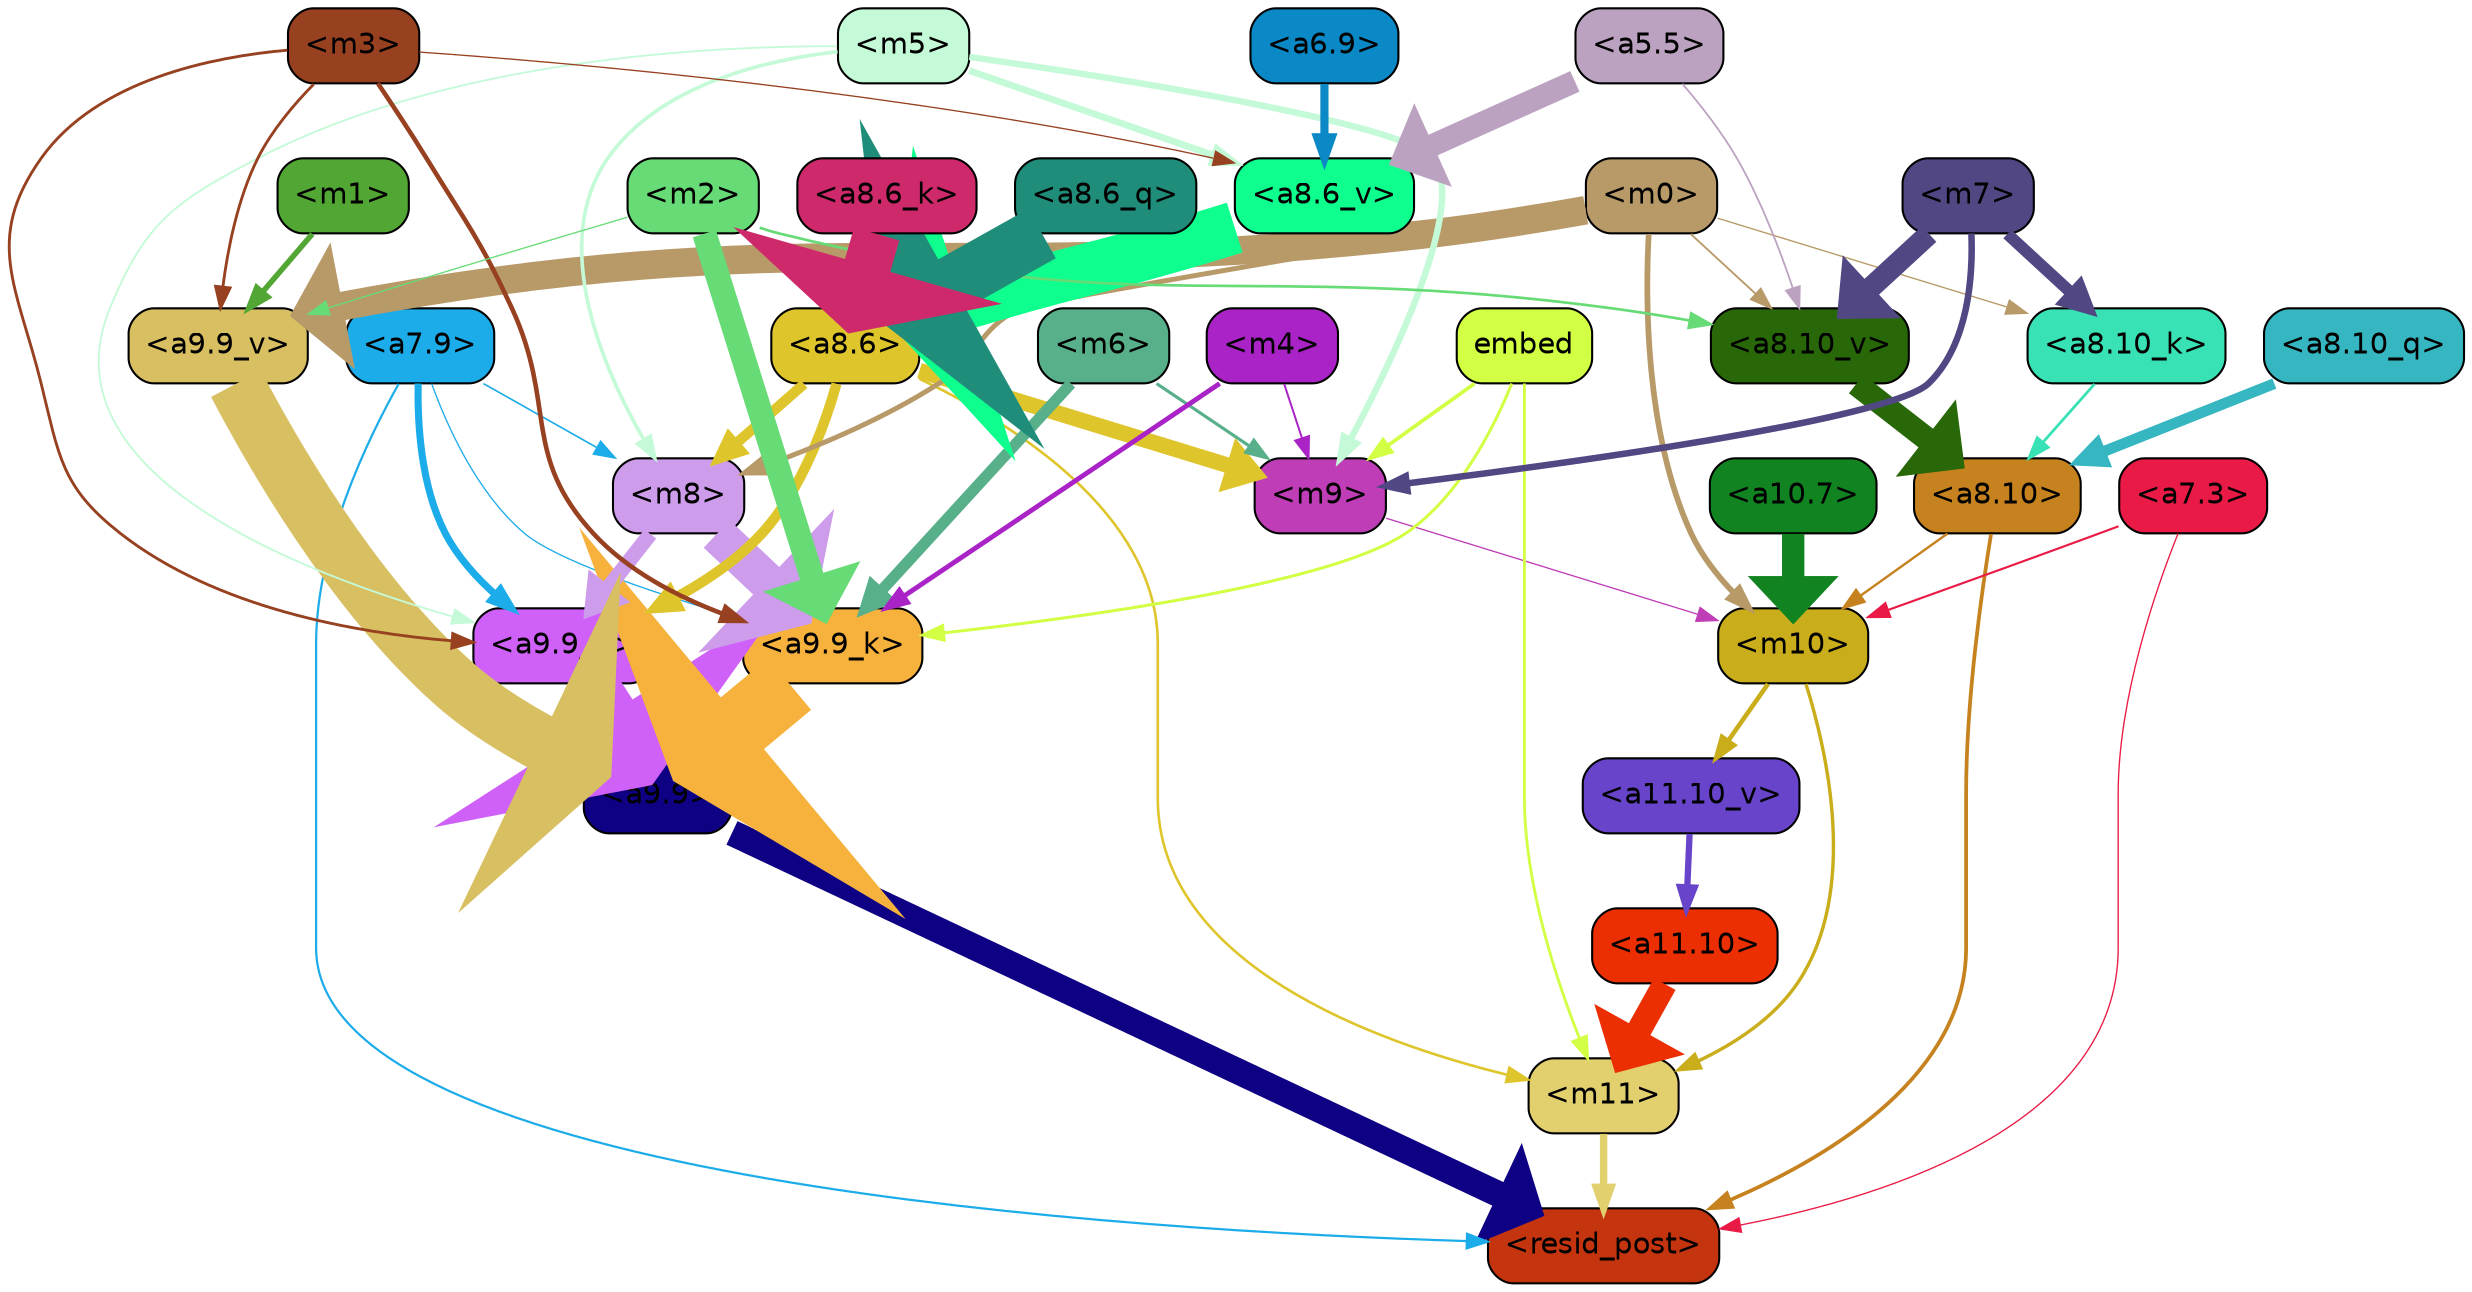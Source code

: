 strict digraph "" {
	graph [bgcolor=transparent,
		layout=dot,
		overlap=false,
		splines=true
	];
	"<m11>"	[color=black,
		fillcolor="#e2cf6e",
		fontname=Helvetica,
		shape=box,
		style="filled, rounded"];
	"<resid_post>"	[color=black,
		fillcolor="#c4350f",
		fontname=Helvetica,
		shape=box,
		style="filled, rounded"];
	"<m11>" -> "<resid_post>"	[color="#e2cf6e",
		penwidth=3.564229369163513];
	"<a9.9>"	[color=black,
		fillcolor="#0f0183",
		fontname=Helvetica,
		shape=box,
		style="filled, rounded"];
	"<a9.9>" -> "<resid_post>"	[color="#0f0183",
		penwidth=12.493714332580566];
	"<a8.10>"	[color=black,
		fillcolor="#c6821e",
		fontname=Helvetica,
		shape=box,
		style="filled, rounded"];
	"<a8.10>" -> "<resid_post>"	[color="#c6821e",
		penwidth=1.7969894409179688];
	"<m10>"	[color=black,
		fillcolor="#c9ad1b",
		fontname=Helvetica,
		shape=box,
		style="filled, rounded"];
	"<a8.10>" -> "<m10>"	[color="#c6821e",
		penwidth=1.1516046524047852];
	"<a7.9>"	[color=black,
		fillcolor="#1cace9",
		fontname=Helvetica,
		shape=box,
		style="filled, rounded"];
	"<a7.9>" -> "<resid_post>"	[color="#1cace9",
		penwidth=1.061915397644043];
	"<a9.9_q>"	[color=black,
		fillcolor="#cf61f8",
		fontname=Helvetica,
		shape=box,
		style="filled, rounded"];
	"<a7.9>" -> "<a9.9_q>"	[color="#1cace9",
		penwidth=3.4010400772094727];
	"<a9.9_k>"	[color=black,
		fillcolor="#f7b23d",
		fontname=Helvetica,
		shape=box,
		style="filled, rounded"];
	"<a7.9>" -> "<a9.9_k>"	[color="#1cace9",
		penwidth=0.6359977722167969];
	"<m8>"	[color=black,
		fillcolor="#cd9ceb",
		fontname=Helvetica,
		shape=box,
		style="filled, rounded"];
	"<a7.9>" -> "<m8>"	[color="#1cace9",
		penwidth=0.7847824096679688];
	"<a7.3>"	[color=black,
		fillcolor="#e91b46",
		fontname=Helvetica,
		shape=box,
		style="filled, rounded"];
	"<a7.3>" -> "<resid_post>"	[color="#e91b46",
		penwidth=0.6493911743164062];
	"<a7.3>" -> "<m10>"	[color="#e91b46",
		penwidth=1.0287714004516602];
	"<a11.10>"	[color=black,
		fillcolor="#ec2f03",
		fontname=Helvetica,
		shape=box,
		style="filled, rounded"];
	"<a11.10>" -> "<m11>"	[color="#ec2f03",
		penwidth=11.804504871368408];
	"<m10>" -> "<m11>"	[color="#c9ad1b",
		penwidth=1.6351637840270996];
	"<a11.10_v>"	[color=black,
		fillcolor="#6744ca",
		fontname=Helvetica,
		shape=box,
		style="filled, rounded"];
	"<m10>" -> "<a11.10_v>"	[color="#c9ad1b",
		penwidth=2.195528030395508];
	"<a8.6>"	[color=black,
		fillcolor="#dfc52c",
		fontname=Helvetica,
		shape=box,
		style="filled, rounded"];
	"<a8.6>" -> "<m11>"	[color="#dfc52c",
		penwidth=1.2564282417297363];
	"<m9>"	[color=black,
		fillcolor="#bf3db7",
		fontname=Helvetica,
		shape=box,
		style="filled, rounded"];
	"<a8.6>" -> "<m9>"	[color="#dfc52c",
		penwidth=7.538959503173828];
	"<a8.6>" -> "<a9.9_q>"	[color="#dfc52c",
		penwidth=4.915989875793457];
	"<a8.6>" -> "<m8>"	[color="#dfc52c",
		penwidth=4.953336715698242];
	embed	[color=black,
		fillcolor="#d2ff43",
		fontname=Helvetica,
		shape=box,
		style="filled, rounded"];
	embed -> "<m11>"	[color="#d2ff43",
		penwidth=1.3679008483886719];
	embed -> "<m9>"	[color="#d2ff43",
		penwidth=1.8025074005126953];
	embed -> "<a9.9_k>"	[color="#d2ff43",
		penwidth=1.4555702209472656];
	"<a11.10_v>" -> "<a11.10>"	[color="#6744ca",
		penwidth=3.037395477294922];
	"<a10.7>"	[color=black,
		fillcolor="#118320",
		fontname=Helvetica,
		shape=box,
		style="filled, rounded"];
	"<a10.7>" -> "<m10>"	[color="#118320",
		penwidth=10.747549057006836];
	"<m9>" -> "<m10>"	[color="#bf3db7",
		penwidth=0.6350235939025879];
	"<m0>"	[color=black,
		fillcolor="#b89968",
		fontname=Helvetica,
		shape=box,
		style="filled, rounded"];
	"<m0>" -> "<m10>"	[color="#b89968",
		penwidth=2.7613906860351562];
	"<a9.9_v>"	[color=black,
		fillcolor="#d8bf62",
		fontname=Helvetica,
		shape=box,
		style="filled, rounded"];
	"<m0>" -> "<a9.9_v>"	[color="#b89968",
		penwidth=13.730411529541016];
	"<m0>" -> "<m8>"	[color="#b89968",
		penwidth=2.381570816040039];
	"<a8.10_k>"	[color=black,
		fillcolor="#39e2b5",
		fontname=Helvetica,
		shape=box,
		style="filled, rounded"];
	"<m0>" -> "<a8.10_k>"	[color="#b89968",
		penwidth=0.6495761871337891];
	"<a8.10_v>"	[color=black,
		fillcolor="#286808",
		fontname=Helvetica,
		shape=box,
		style="filled, rounded"];
	"<m0>" -> "<a8.10_v>"	[color="#b89968",
		penwidth=0.8922653198242188];
	"<m7>"	[color=black,
		fillcolor="#504783",
		fontname=Helvetica,
		shape=box,
		style="filled, rounded"];
	"<m7>" -> "<m9>"	[color="#504783",
		penwidth=3.136892318725586];
	"<m7>" -> "<a8.10_k>"	[color="#504783",
		penwidth=5.668270111083984];
	"<m7>" -> "<a8.10_v>"	[color="#504783",
		penwidth=10.289600372314453];
	"<m6>"	[color=black,
		fillcolor="#58b08b",
		fontname=Helvetica,
		shape=box,
		style="filled, rounded"];
	"<m6>" -> "<m9>"	[color="#58b08b",
		penwidth=1.5130538940429688];
	"<m6>" -> "<a9.9_k>"	[color="#58b08b",
		penwidth=5.398126602172852];
	"<m5>"	[color=black,
		fillcolor="#c4fad7",
		fontname=Helvetica,
		shape=box,
		style="filled, rounded"];
	"<m5>" -> "<m9>"	[color="#c4fad7",
		penwidth=3.070161819458008];
	"<m5>" -> "<a9.9_q>"	[color="#c4fad7",
		penwidth=0.8938226699829102];
	"<m5>" -> "<m8>"	[color="#c4fad7",
		penwidth=1.7677688598632812];
	"<a8.6_v>"	[color=black,
		fillcolor="#0eff8d",
		fontname=Helvetica,
		shape=box,
		style="filled, rounded"];
	"<m5>" -> "<a8.6_v>"	[color="#c4fad7",
		penwidth=3.2228469848632812];
	"<m4>"	[color=black,
		fillcolor="#a923c6",
		fontname=Helvetica,
		shape=box,
		style="filled, rounded"];
	"<m4>" -> "<m9>"	[color="#a923c6",
		penwidth=0.9546451568603516];
	"<m4>" -> "<a9.9_k>"	[color="#a923c6",
		penwidth=2.334225654602051];
	"<a9.9_q>" -> "<a9.9>"	[color="#cf61f8",
		penwidth=28.56541872024536];
	"<a9.9_k>" -> "<a9.9>"	[color="#f7b23d",
		penwidth=32.31142416596413];
	"<a9.9_v>" -> "<a9.9>"	[color="#d8bf62",
		penwidth=27.08489227294922];
	"<m8>" -> "<a9.9_q>"	[color="#cd9ceb",
		penwidth=7.189451217651367];
	"<m8>" -> "<a9.9_k>"	[color="#cd9ceb",
		penwidth=18.19952392578125];
	"<m3>"	[color=black,
		fillcolor="#974121",
		fontname=Helvetica,
		shape=box,
		style="filled, rounded"];
	"<m3>" -> "<a9.9_q>"	[color="#974121",
		penwidth=1.3806190490722656];
	"<m3>" -> "<a9.9_k>"	[color="#974121",
		penwidth=2.201329231262207];
	"<m3>" -> "<a9.9_v>"	[color="#974121",
		penwidth=1.3742599487304688];
	"<m3>" -> "<a8.6_v>"	[color="#974121",
		penwidth=0.6379051208496094];
	"<m2>"	[color=black,
		fillcolor="#67db76",
		fontname=Helvetica,
		shape=box,
		style="filled, rounded"];
	"<m2>" -> "<a9.9_k>"	[color="#67db76",
		penwidth=11.667590618133545];
	"<m2>" -> "<a9.9_v>"	[color="#67db76",
		penwidth=0.6356887817382812];
	"<m2>" -> "<a8.10_v>"	[color="#67db76",
		penwidth=1.287038803100586];
	"<m1>"	[color=black,
		fillcolor="#52a633",
		fontname=Helvetica,
		shape=box,
		style="filled, rounded"];
	"<m1>" -> "<a9.9_v>"	[color="#52a633",
		penwidth=2.656749725341797];
	"<a8.10_q>"	[color=black,
		fillcolor="#35b6c0",
		fontname=Helvetica,
		shape=box,
		style="filled, rounded"];
	"<a8.10_q>" -> "<a8.10>"	[color="#35b6c0",
		penwidth=5.194318771362305];
	"<a8.6_q>"	[color=black,
		fillcolor="#1f8d7a",
		fontname=Helvetica,
		shape=box,
		style="filled, rounded"];
	"<a8.6_q>" -> "<a8.6>"	[color="#1f8d7a",
		penwidth=27.11296832561493];
	"<a8.10_k>" -> "<a8.10>"	[color="#39e2b5",
		penwidth=1.3374805450439453];
	"<a8.6_k>"	[color=black,
		fillcolor="#ce2a6b",
		fontname=Helvetica,
		shape=box,
		style="filled, rounded"];
	"<a8.6_k>" -> "<a8.6>"	[color="#ce2a6b",
		penwidth=22.57996129989624];
	"<a8.10_v>" -> "<a8.10>"	[color="#286808",
		penwidth=11.339973449707031];
	"<a8.6_v>" -> "<a8.6>"	[color="#0eff8d",
		penwidth=25.068782806396484];
	"<a5.5>"	[color=black,
		fillcolor="#bca2c1",
		fontname=Helvetica,
		shape=box,
		style="filled, rounded"];
	"<a5.5>" -> "<a8.10_v>"	[color="#bca2c1",
		penwidth=0.8552722930908203];
	"<a5.5>" -> "<a8.6_v>"	[color="#bca2c1",
		penwidth=10.800443649291992];
	"<a6.9>"	[color=black,
		fillcolor="#0b88c6",
		fontname=Helvetica,
		shape=box,
		style="filled, rounded"];
	"<a6.9>" -> "<a8.6_v>"	[color="#0b88c6",
		penwidth=3.925710678100586];
}
